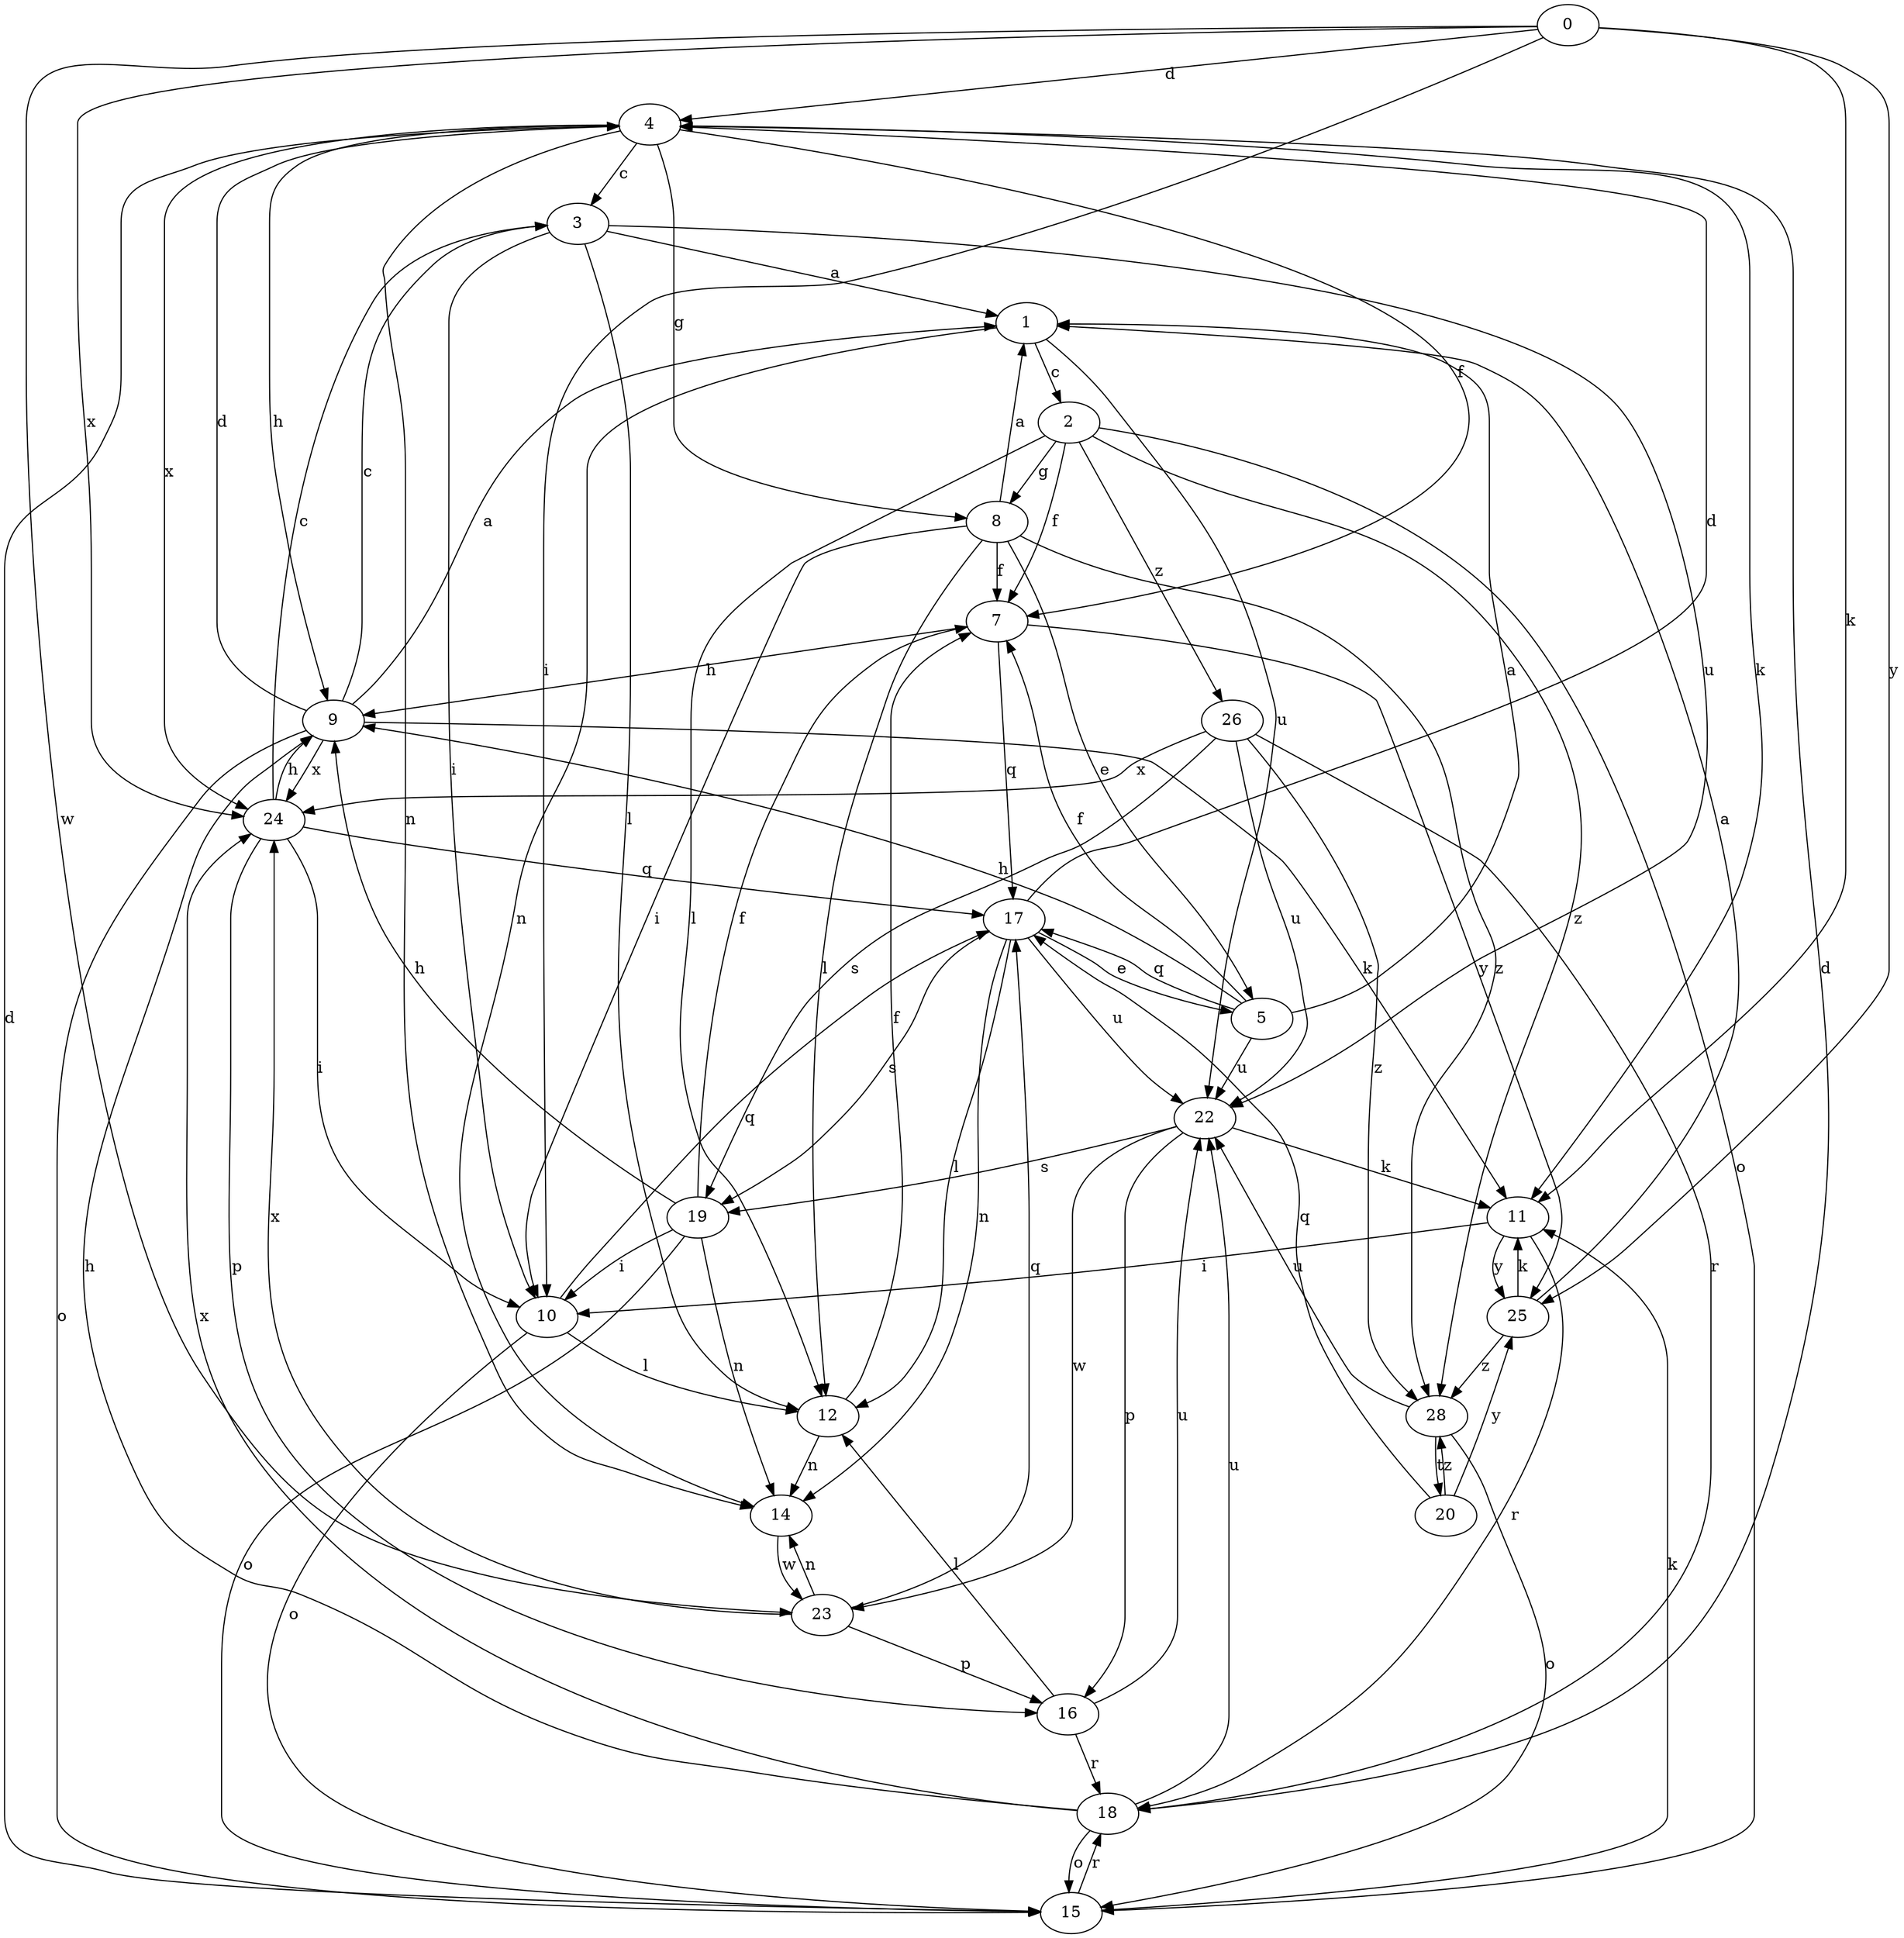strict digraph  {
0;
1;
2;
3;
4;
5;
7;
8;
9;
10;
11;
12;
14;
15;
16;
17;
18;
19;
20;
22;
23;
24;
25;
26;
28;
0 -> 4  [label=d];
0 -> 10  [label=i];
0 -> 11  [label=k];
0 -> 23  [label=w];
0 -> 24  [label=x];
0 -> 25  [label=y];
1 -> 2  [label=c];
1 -> 14  [label=n];
1 -> 22  [label=u];
2 -> 7  [label=f];
2 -> 8  [label=g];
2 -> 12  [label=l];
2 -> 15  [label=o];
2 -> 26  [label=z];
2 -> 28  [label=z];
3 -> 1  [label=a];
3 -> 10  [label=i];
3 -> 12  [label=l];
3 -> 22  [label=u];
4 -> 3  [label=c];
4 -> 7  [label=f];
4 -> 8  [label=g];
4 -> 9  [label=h];
4 -> 11  [label=k];
4 -> 14  [label=n];
4 -> 24  [label=x];
5 -> 1  [label=a];
5 -> 7  [label=f];
5 -> 9  [label=h];
5 -> 17  [label=q];
5 -> 22  [label=u];
7 -> 9  [label=h];
7 -> 17  [label=q];
7 -> 25  [label=y];
8 -> 1  [label=a];
8 -> 5  [label=e];
8 -> 7  [label=f];
8 -> 10  [label=i];
8 -> 12  [label=l];
8 -> 28  [label=z];
9 -> 1  [label=a];
9 -> 3  [label=c];
9 -> 4  [label=d];
9 -> 11  [label=k];
9 -> 15  [label=o];
9 -> 24  [label=x];
10 -> 12  [label=l];
10 -> 15  [label=o];
10 -> 17  [label=q];
11 -> 10  [label=i];
11 -> 18  [label=r];
11 -> 25  [label=y];
12 -> 7  [label=f];
12 -> 14  [label=n];
14 -> 23  [label=w];
15 -> 4  [label=d];
15 -> 11  [label=k];
15 -> 18  [label=r];
16 -> 12  [label=l];
16 -> 18  [label=r];
16 -> 22  [label=u];
17 -> 4  [label=d];
17 -> 5  [label=e];
17 -> 12  [label=l];
17 -> 14  [label=n];
17 -> 19  [label=s];
17 -> 22  [label=u];
18 -> 4  [label=d];
18 -> 9  [label=h];
18 -> 15  [label=o];
18 -> 22  [label=u];
18 -> 24  [label=x];
19 -> 7  [label=f];
19 -> 9  [label=h];
19 -> 10  [label=i];
19 -> 14  [label=n];
19 -> 15  [label=o];
20 -> 17  [label=q];
20 -> 25  [label=y];
20 -> 28  [label=z];
22 -> 11  [label=k];
22 -> 16  [label=p];
22 -> 19  [label=s];
22 -> 23  [label=w];
23 -> 14  [label=n];
23 -> 16  [label=p];
23 -> 17  [label=q];
23 -> 24  [label=x];
24 -> 3  [label=c];
24 -> 9  [label=h];
24 -> 10  [label=i];
24 -> 16  [label=p];
24 -> 17  [label=q];
25 -> 1  [label=a];
25 -> 11  [label=k];
25 -> 28  [label=z];
26 -> 18  [label=r];
26 -> 19  [label=s];
26 -> 22  [label=u];
26 -> 24  [label=x];
26 -> 28  [label=z];
28 -> 15  [label=o];
28 -> 20  [label=t];
28 -> 22  [label=u];
}
